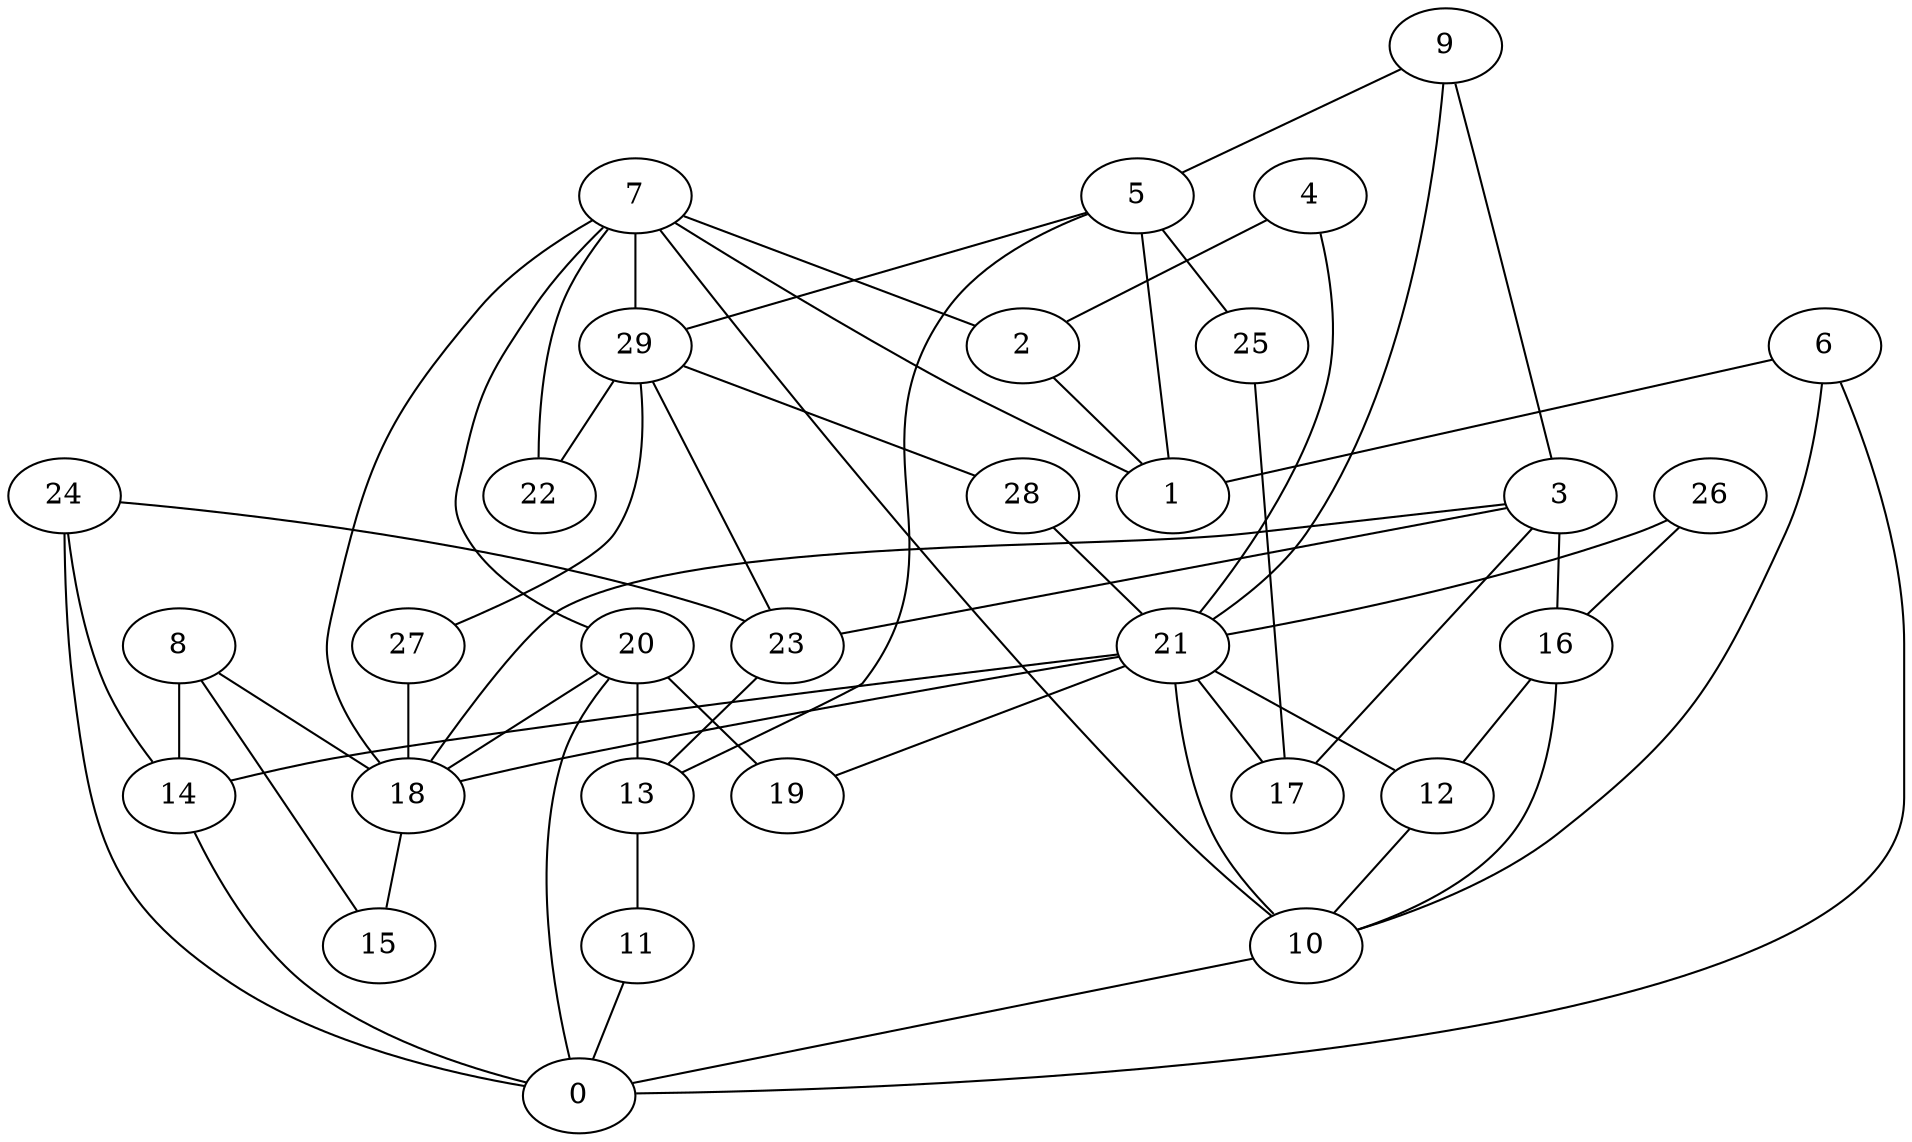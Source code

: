 digraph GG_graph {

subgraph G_graph {
edge [color = black]
"28" -> "21" [dir = none]
"25" -> "17" [dir = none]
"2" -> "1" [dir = none]
"9" -> "3" [dir = none]
"9" -> "5" [dir = none]
"9" -> "21" [dir = none]
"29" -> "23" [dir = none]
"29" -> "22" [dir = none]
"29" -> "28" [dir = none]
"29" -> "27" [dir = none]
"13" -> "11" [dir = none]
"20" -> "0" [dir = none]
"20" -> "18" [dir = none]
"20" -> "19" [dir = none]
"20" -> "13" [dir = none]
"14" -> "0" [dir = none]
"26" -> "21" [dir = none]
"26" -> "16" [dir = none]
"24" -> "23" [dir = none]
"24" -> "0" [dir = none]
"24" -> "14" [dir = none]
"6" -> "1" [dir = none]
"6" -> "10" [dir = none]
"6" -> "0" [dir = none]
"3" -> "18" [dir = none]
"3" -> "16" [dir = none]
"3" -> "23" [dir = none]
"3" -> "17" [dir = none]
"16" -> "12" [dir = none]
"16" -> "10" [dir = none]
"7" -> "2" [dir = none]
"7" -> "22" [dir = none]
"7" -> "29" [dir = none]
"7" -> "10" [dir = none]
"7" -> "20" [dir = none]
"7" -> "18" [dir = none]
"7" -> "1" [dir = none]
"10" -> "0" [dir = none]
"27" -> "18" [dir = none]
"8" -> "14" [dir = none]
"8" -> "18" [dir = none]
"8" -> "15" [dir = none]
"18" -> "15" [dir = none]
"11" -> "0" [dir = none]
"21" -> "19" [dir = none]
"21" -> "10" [dir = none]
"21" -> "18" [dir = none]
"21" -> "17" [dir = none]
"21" -> "12" [dir = none]
"21" -> "14" [dir = none]
"23" -> "13" [dir = none]
"4" -> "2" [dir = none]
"4" -> "21" [dir = none]
"12" -> "10" [dir = none]
"5" -> "13" [dir = none]
"5" -> "1" [dir = none]
"5" -> "29" [dir = none]
"5" -> "25" [dir = none]
}

}
